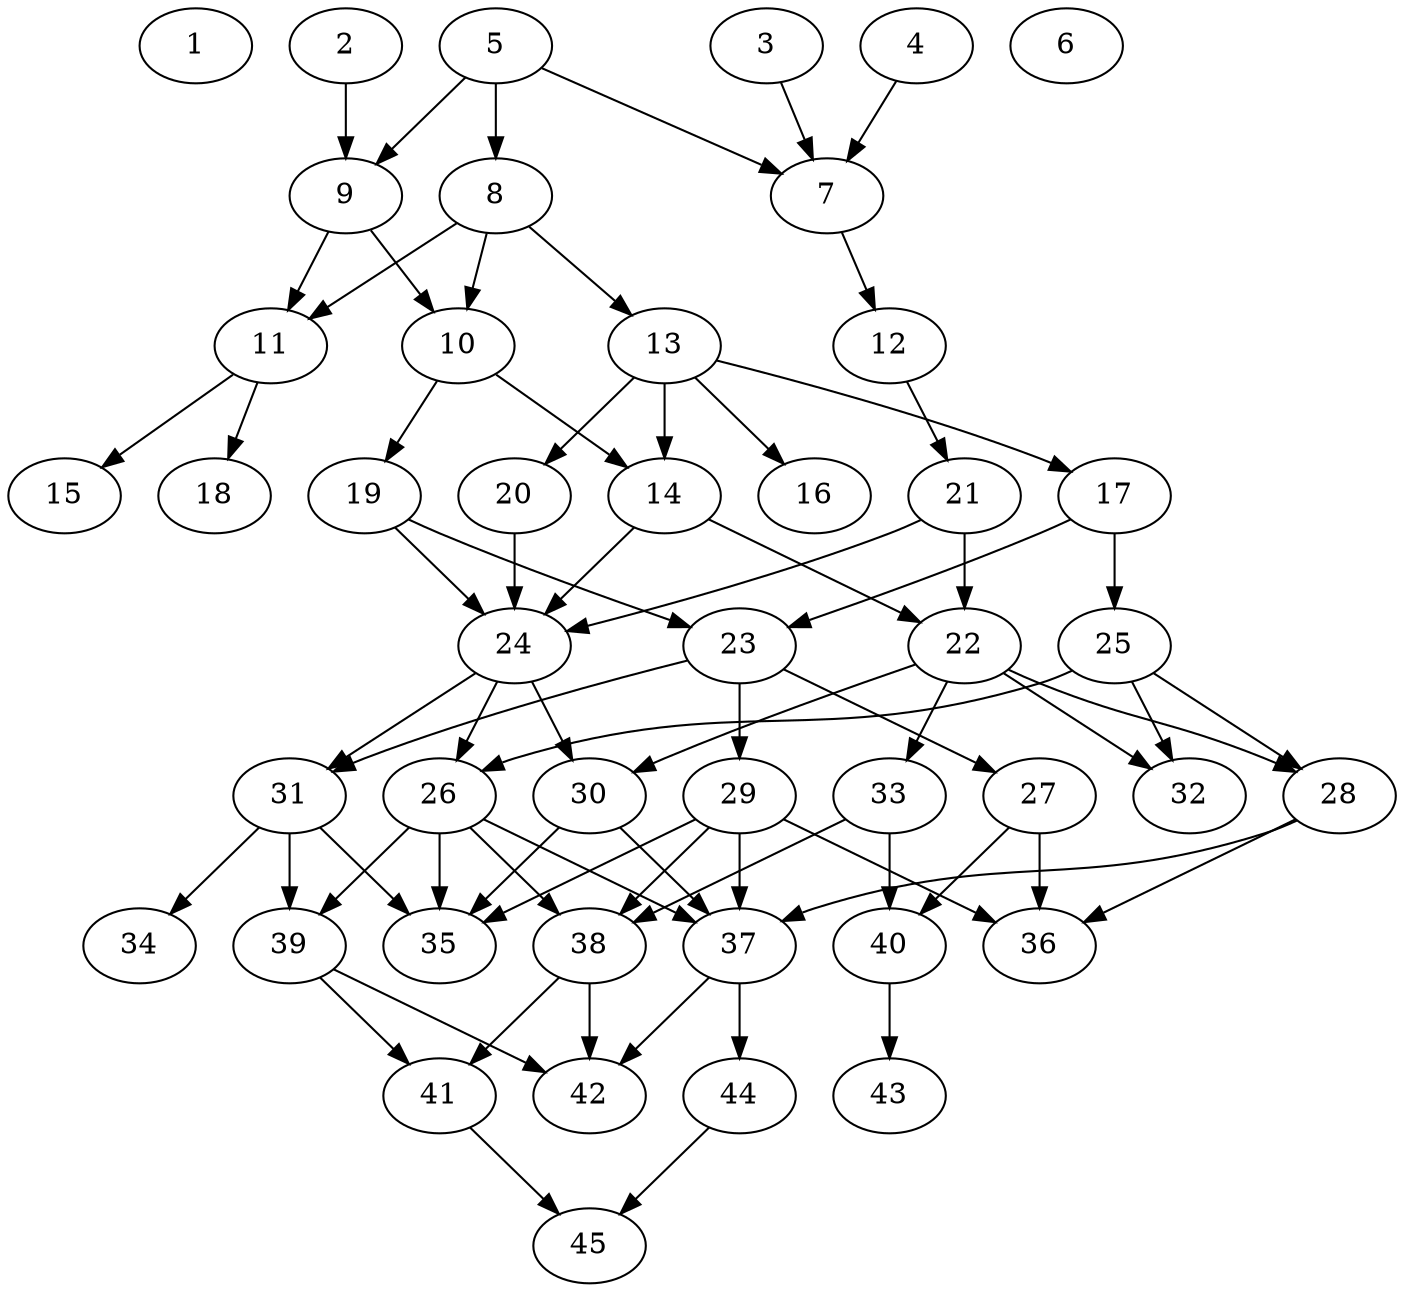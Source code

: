 // DAG automatically generated by daggen at Thu Oct  3 14:07:24 2019
// ./daggen --dot -n 45 --ccr 0.4 --fat 0.5 --regular 0.5 --density 0.5 --mindata 5242880 --maxdata 52428800 
digraph G {
  1 [size="120678400", alpha="0.11", expect_size="48271360"] 
  2 [size="30694400", alpha="0.08", expect_size="12277760"] 
  2 -> 9 [size ="12277760"]
  3 [size="94400000", alpha="0.04", expect_size="37760000"] 
  3 -> 7 [size ="37760000"]
  4 [size="126407680", alpha="0.16", expect_size="50563072"] 
  4 -> 7 [size ="50563072"]
  5 [size="50293760", alpha="0.15", expect_size="20117504"] 
  5 -> 7 [size ="20117504"]
  5 -> 8 [size ="20117504"]
  5 -> 9 [size ="20117504"]
  6 [size="90772480", alpha="0.13", expect_size="36308992"] 
  7 [size="15769600", alpha="0.09", expect_size="6307840"] 
  7 -> 12 [size ="6307840"]
  8 [size="49574400", alpha="0.11", expect_size="19829760"] 
  8 -> 10 [size ="19829760"]
  8 -> 11 [size ="19829760"]
  8 -> 13 [size ="19829760"]
  9 [size="77429760", alpha="0.15", expect_size="30971904"] 
  9 -> 10 [size ="30971904"]
  9 -> 11 [size ="30971904"]
  10 [size="66890240", alpha="0.02", expect_size="26756096"] 
  10 -> 14 [size ="26756096"]
  10 -> 19 [size ="26756096"]
  11 [size="39746560", alpha="0.10", expect_size="15898624"] 
  11 -> 15 [size ="15898624"]
  11 -> 18 [size ="15898624"]
  12 [size="104276480", alpha="0.11", expect_size="41710592"] 
  12 -> 21 [size ="41710592"]
  13 [size="33948160", alpha="0.09", expect_size="13579264"] 
  13 -> 14 [size ="13579264"]
  13 -> 16 [size ="13579264"]
  13 -> 17 [size ="13579264"]
  13 -> 20 [size ="13579264"]
  14 [size="57397760", alpha="0.19", expect_size="22959104"] 
  14 -> 22 [size ="22959104"]
  14 -> 24 [size ="22959104"]
  15 [size="35786240", alpha="0.17", expect_size="14314496"] 
  16 [size="123100160", alpha="0.01", expect_size="49240064"] 
  17 [size="79795200", alpha="0.12", expect_size="31918080"] 
  17 -> 23 [size ="31918080"]
  17 -> 25 [size ="31918080"]
  18 [size="15147520", alpha="0.15", expect_size="6059008"] 
  19 [size="79383040", alpha="0.17", expect_size="31753216"] 
  19 -> 23 [size ="31753216"]
  19 -> 24 [size ="31753216"]
  20 [size="52733440", alpha="0.13", expect_size="21093376"] 
  20 -> 24 [size ="21093376"]
  21 [size="64399360", alpha="0.07", expect_size="25759744"] 
  21 -> 22 [size ="25759744"]
  21 -> 24 [size ="25759744"]
  22 [size="124303360", alpha="0.04", expect_size="49721344"] 
  22 -> 28 [size ="49721344"]
  22 -> 30 [size ="49721344"]
  22 -> 32 [size ="49721344"]
  22 -> 33 [size ="49721344"]
  23 [size="70960640", alpha="0.15", expect_size="28384256"] 
  23 -> 27 [size ="28384256"]
  23 -> 29 [size ="28384256"]
  23 -> 31 [size ="28384256"]
  24 [size="123712000", alpha="0.05", expect_size="49484800"] 
  24 -> 26 [size ="49484800"]
  24 -> 30 [size ="49484800"]
  24 -> 31 [size ="49484800"]
  25 [size="116106240", alpha="0.02", expect_size="46442496"] 
  25 -> 26 [size ="46442496"]
  25 -> 28 [size ="46442496"]
  25 -> 32 [size ="46442496"]
  26 [size="97674240", alpha="0.11", expect_size="39069696"] 
  26 -> 35 [size ="39069696"]
  26 -> 37 [size ="39069696"]
  26 -> 38 [size ="39069696"]
  26 -> 39 [size ="39069696"]
  27 [size="106508800", alpha="0.01", expect_size="42603520"] 
  27 -> 36 [size ="42603520"]
  27 -> 40 [size ="42603520"]
  28 [size="60456960", alpha="0.18", expect_size="24182784"] 
  28 -> 36 [size ="24182784"]
  28 -> 37 [size ="24182784"]
  29 [size="28853760", alpha="0.05", expect_size="11541504"] 
  29 -> 35 [size ="11541504"]
  29 -> 36 [size ="11541504"]
  29 -> 37 [size ="11541504"]
  29 -> 38 [size ="11541504"]
  30 [size="128596480", alpha="0.01", expect_size="51438592"] 
  30 -> 35 [size ="51438592"]
  30 -> 37 [size ="51438592"]
  31 [size="86415360", alpha="0.02", expect_size="34566144"] 
  31 -> 34 [size ="34566144"]
  31 -> 35 [size ="34566144"]
  31 -> 39 [size ="34566144"]
  32 [size="127843840", alpha="0.18", expect_size="51137536"] 
  33 [size="34544640", alpha="0.18", expect_size="13817856"] 
  33 -> 38 [size ="13817856"]
  33 -> 40 [size ="13817856"]
  34 [size="123737600", alpha="0.05", expect_size="49495040"] 
  35 [size="36866560", alpha="0.16", expect_size="14746624"] 
  36 [size="47050240", alpha="0.06", expect_size="18820096"] 
  37 [size="113991680", alpha="0.07", expect_size="45596672"] 
  37 -> 42 [size ="45596672"]
  37 -> 44 [size ="45596672"]
  38 [size="122385920", alpha="0.09", expect_size="48954368"] 
  38 -> 41 [size ="48954368"]
  38 -> 42 [size ="48954368"]
  39 [size="108705280", alpha="0.01", expect_size="43482112"] 
  39 -> 41 [size ="43482112"]
  39 -> 42 [size ="43482112"]
  40 [size="19307520", alpha="0.01", expect_size="7723008"] 
  40 -> 43 [size ="7723008"]
  41 [size="25940480", alpha="0.09", expect_size="10376192"] 
  41 -> 45 [size ="10376192"]
  42 [size="37283840", alpha="0.16", expect_size="14913536"] 
  43 [size="26539520", alpha="0.13", expect_size="10615808"] 
  44 [size="14551040", alpha="0.08", expect_size="5820416"] 
  44 -> 45 [size ="5820416"]
  45 [size="45614080", alpha="0.01", expect_size="18245632"] 
}
